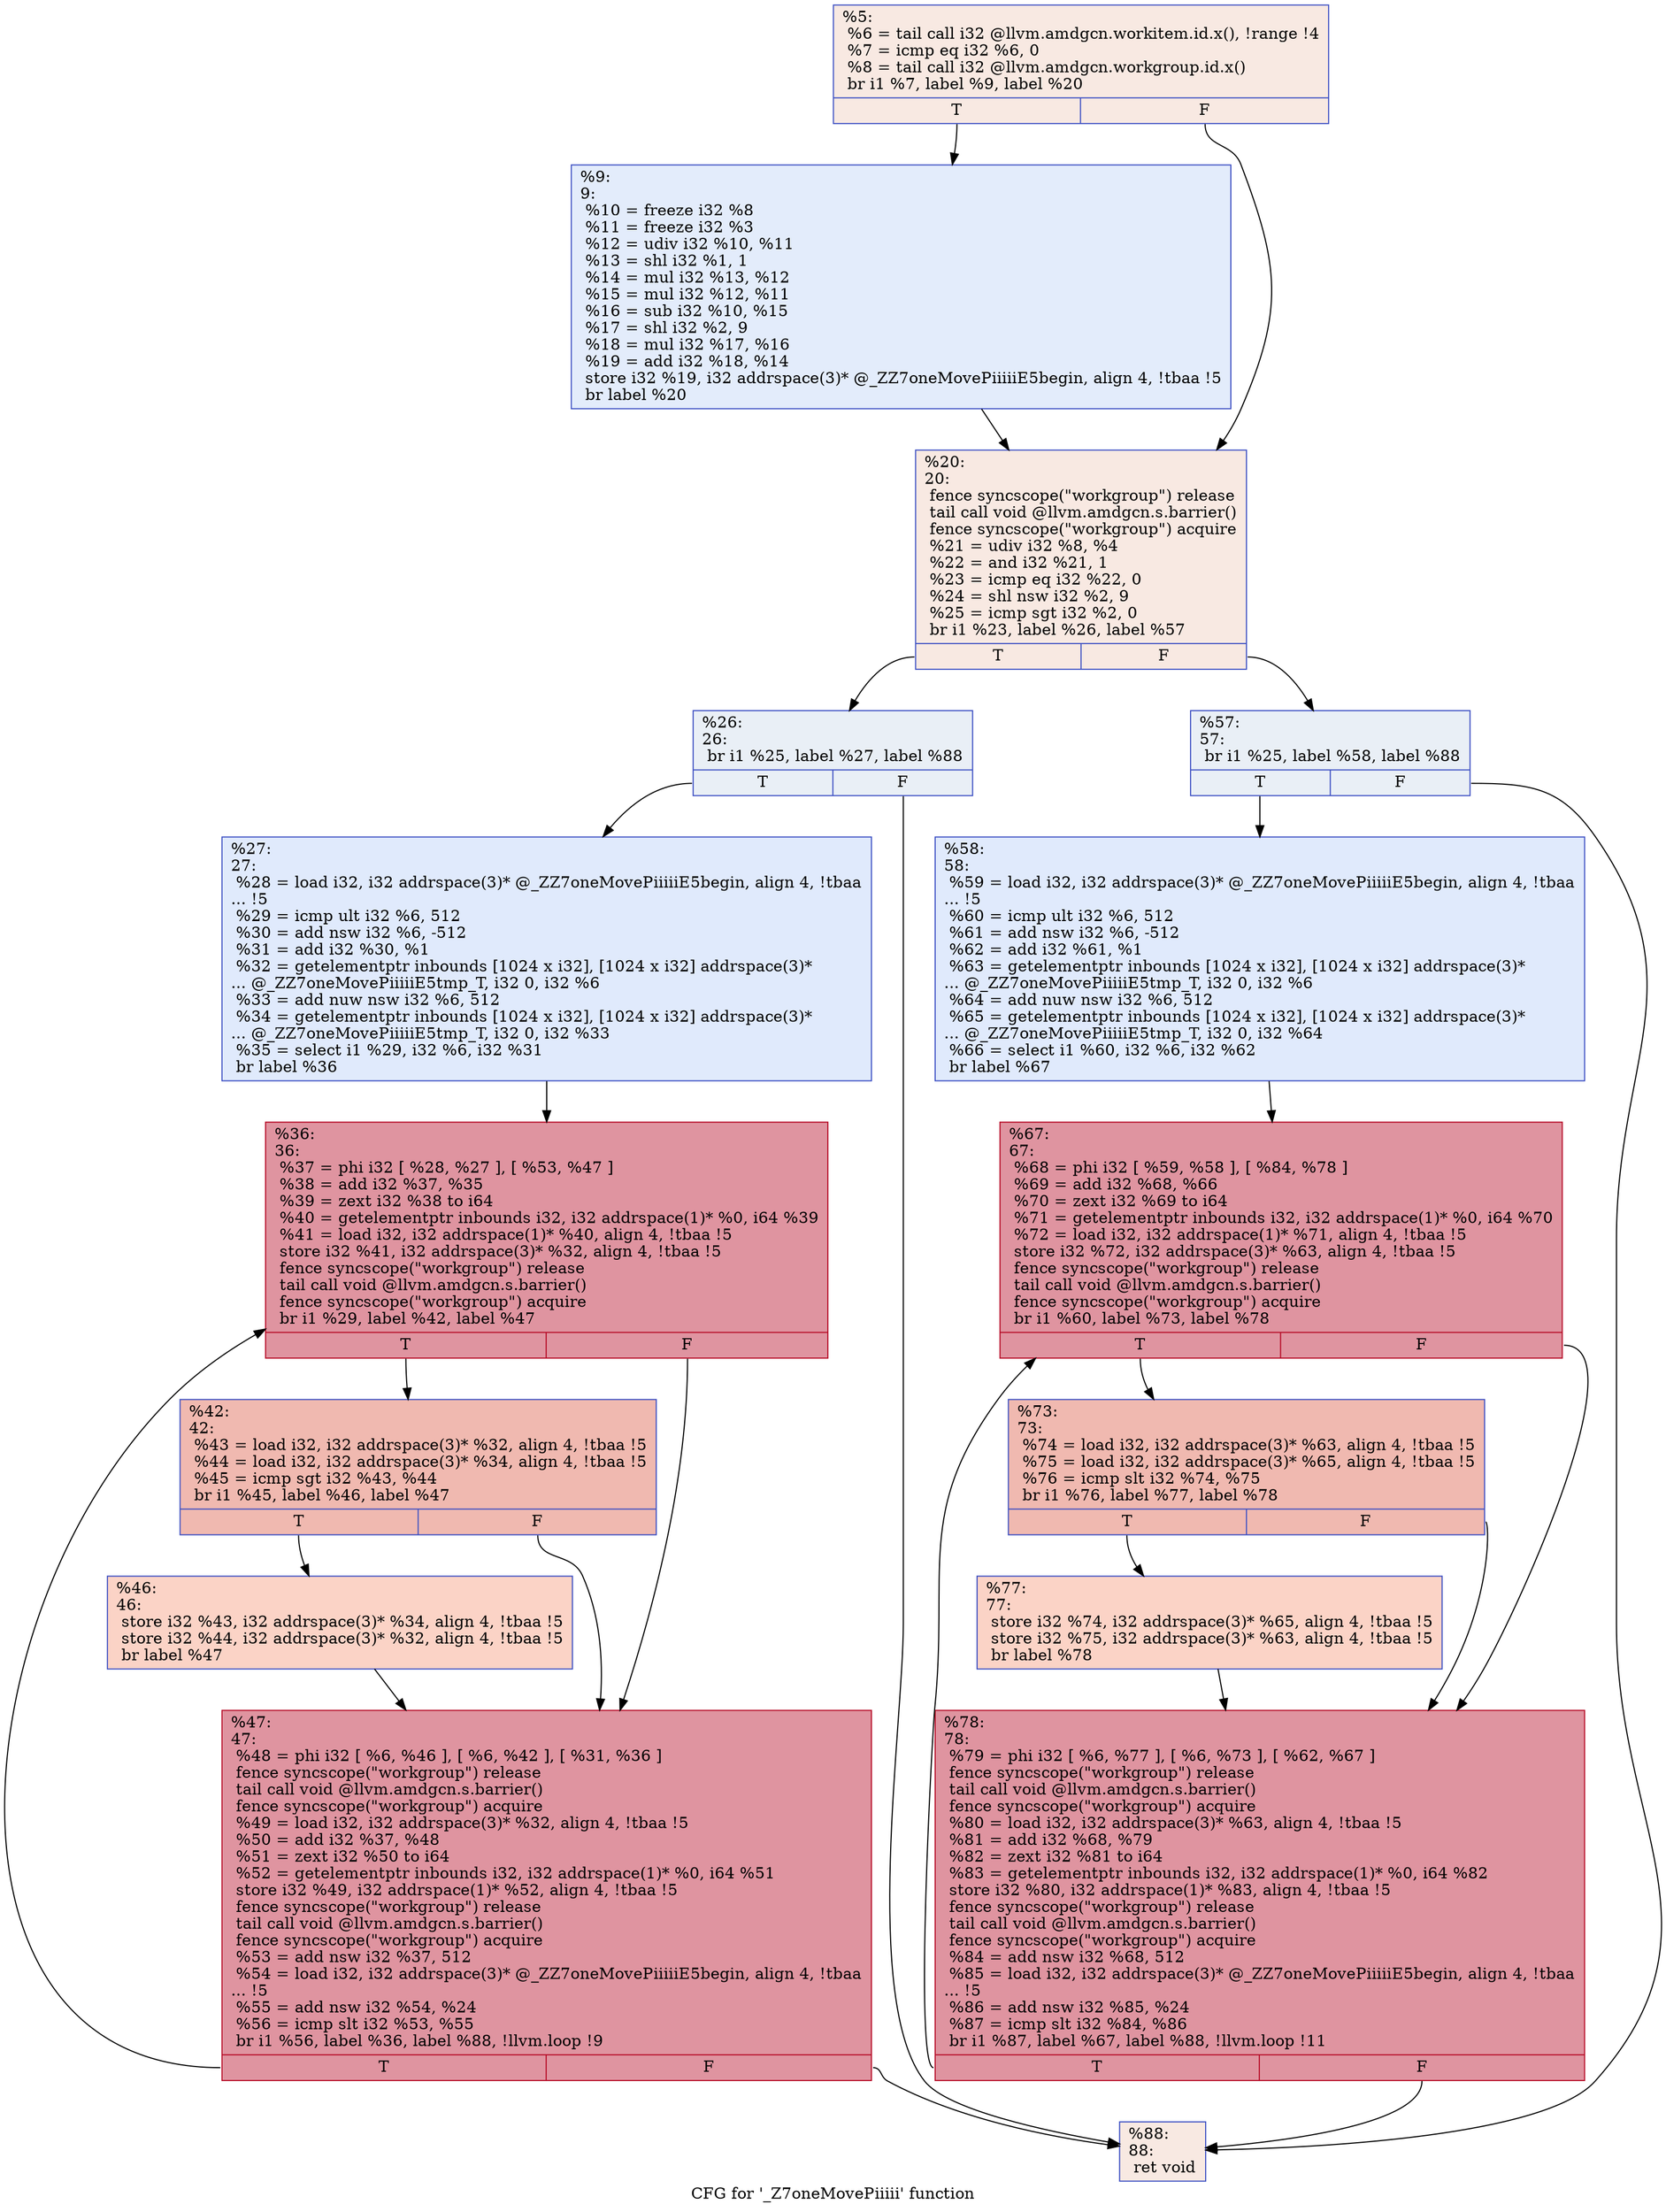 digraph "CFG for '_Z7oneMovePiiiii' function" {
	label="CFG for '_Z7oneMovePiiiii' function";

	Node0x5c3cf10 [shape=record,color="#3d50c3ff", style=filled, fillcolor="#efcebd70",label="{%5:\l  %6 = tail call i32 @llvm.amdgcn.workitem.id.x(), !range !4\l  %7 = icmp eq i32 %6, 0\l  %8 = tail call i32 @llvm.amdgcn.workgroup.id.x()\l  br i1 %7, label %9, label %20\l|{<s0>T|<s1>F}}"];
	Node0x5c3cf10:s0 -> Node0x5c3c640;
	Node0x5c3cf10:s1 -> Node0x5c3e5e0;
	Node0x5c3c640 [shape=record,color="#3d50c3ff", style=filled, fillcolor="#bfd3f670",label="{%9:\l9:                                                \l  %10 = freeze i32 %8\l  %11 = freeze i32 %3\l  %12 = udiv i32 %10, %11\l  %13 = shl i32 %1, 1\l  %14 = mul i32 %13, %12\l  %15 = mul i32 %12, %11\l  %16 = sub i32 %10, %15\l  %17 = shl i32 %2, 9\l  %18 = mul i32 %17, %16\l  %19 = add i32 %18, %14\l  store i32 %19, i32 addrspace(3)* @_ZZ7oneMovePiiiiiE5begin, align 4, !tbaa !5\l  br label %20\l}"];
	Node0x5c3c640 -> Node0x5c3e5e0;
	Node0x5c3e5e0 [shape=record,color="#3d50c3ff", style=filled, fillcolor="#efcebd70",label="{%20:\l20:                                               \l  fence syncscope(\"workgroup\") release\l  tail call void @llvm.amdgcn.s.barrier()\l  fence syncscope(\"workgroup\") acquire\l  %21 = udiv i32 %8, %4\l  %22 = and i32 %21, 1\l  %23 = icmp eq i32 %22, 0\l  %24 = shl nsw i32 %2, 9\l  %25 = icmp sgt i32 %2, 0\l  br i1 %23, label %26, label %57\l|{<s0>T|<s1>F}}"];
	Node0x5c3e5e0:s0 -> Node0x5c3f550;
	Node0x5c3e5e0:s1 -> Node0x5c3f5e0;
	Node0x5c3f550 [shape=record,color="#3d50c3ff", style=filled, fillcolor="#cedaeb70",label="{%26:\l26:                                               \l  br i1 %25, label %27, label %88\l|{<s0>T|<s1>F}}"];
	Node0x5c3f550:s0 -> Node0x5c3f720;
	Node0x5c3f550:s1 -> Node0x5c3f770;
	Node0x5c3f720 [shape=record,color="#3d50c3ff", style=filled, fillcolor="#b9d0f970",label="{%27:\l27:                                               \l  %28 = load i32, i32 addrspace(3)* @_ZZ7oneMovePiiiiiE5begin, align 4, !tbaa\l... !5\l  %29 = icmp ult i32 %6, 512\l  %30 = add nsw i32 %6, -512\l  %31 = add i32 %30, %1\l  %32 = getelementptr inbounds [1024 x i32], [1024 x i32] addrspace(3)*\l... @_ZZ7oneMovePiiiiiE5tmp_T, i32 0, i32 %6\l  %33 = add nuw nsw i32 %6, 512\l  %34 = getelementptr inbounds [1024 x i32], [1024 x i32] addrspace(3)*\l... @_ZZ7oneMovePiiiiiE5tmp_T, i32 0, i32 %33\l  %35 = select i1 %29, i32 %6, i32 %31\l  br label %36\l}"];
	Node0x5c3f720 -> Node0x5c3eb90;
	Node0x5c3eb90 [shape=record,color="#b70d28ff", style=filled, fillcolor="#b70d2870",label="{%36:\l36:                                               \l  %37 = phi i32 [ %28, %27 ], [ %53, %47 ]\l  %38 = add i32 %37, %35\l  %39 = zext i32 %38 to i64\l  %40 = getelementptr inbounds i32, i32 addrspace(1)* %0, i64 %39\l  %41 = load i32, i32 addrspace(1)* %40, align 4, !tbaa !5\l  store i32 %41, i32 addrspace(3)* %32, align 4, !tbaa !5\l  fence syncscope(\"workgroup\") release\l  tail call void @llvm.amdgcn.s.barrier()\l  fence syncscope(\"workgroup\") acquire\l  br i1 %29, label %42, label %47\l|{<s0>T|<s1>F}}"];
	Node0x5c3eb90:s0 -> Node0x5c40ba0;
	Node0x5c3eb90:s1 -> Node0x5c40610;
	Node0x5c40ba0 [shape=record,color="#3d50c3ff", style=filled, fillcolor="#de614d70",label="{%42:\l42:                                               \l  %43 = load i32, i32 addrspace(3)* %32, align 4, !tbaa !5\l  %44 = load i32, i32 addrspace(3)* %34, align 4, !tbaa !5\l  %45 = icmp sgt i32 %43, %44\l  br i1 %45, label %46, label %47\l|{<s0>T|<s1>F}}"];
	Node0x5c40ba0:s0 -> Node0x5c40e10;
	Node0x5c40ba0:s1 -> Node0x5c40610;
	Node0x5c40e10 [shape=record,color="#3d50c3ff", style=filled, fillcolor="#f59c7d70",label="{%46:\l46:                                               \l  store i32 %43, i32 addrspace(3)* %34, align 4, !tbaa !5\l  store i32 %44, i32 addrspace(3)* %32, align 4, !tbaa !5\l  br label %47\l}"];
	Node0x5c40e10 -> Node0x5c40610;
	Node0x5c40610 [shape=record,color="#b70d28ff", style=filled, fillcolor="#b70d2870",label="{%47:\l47:                                               \l  %48 = phi i32 [ %6, %46 ], [ %6, %42 ], [ %31, %36 ]\l  fence syncscope(\"workgroup\") release\l  tail call void @llvm.amdgcn.s.barrier()\l  fence syncscope(\"workgroup\") acquire\l  %49 = load i32, i32 addrspace(3)* %32, align 4, !tbaa !5\l  %50 = add i32 %37, %48\l  %51 = zext i32 %50 to i64\l  %52 = getelementptr inbounds i32, i32 addrspace(1)* %0, i64 %51\l  store i32 %49, i32 addrspace(1)* %52, align 4, !tbaa !5\l  fence syncscope(\"workgroup\") release\l  tail call void @llvm.amdgcn.s.barrier()\l  fence syncscope(\"workgroup\") acquire\l  %53 = add nsw i32 %37, 512\l  %54 = load i32, i32 addrspace(3)* @_ZZ7oneMovePiiiiiE5begin, align 4, !tbaa\l... !5\l  %55 = add nsw i32 %54, %24\l  %56 = icmp slt i32 %53, %55\l  br i1 %56, label %36, label %88, !llvm.loop !9\l|{<s0>T|<s1>F}}"];
	Node0x5c40610:s0 -> Node0x5c3eb90;
	Node0x5c40610:s1 -> Node0x5c3f770;
	Node0x5c3f5e0 [shape=record,color="#3d50c3ff", style=filled, fillcolor="#cedaeb70",label="{%57:\l57:                                               \l  br i1 %25, label %58, label %88\l|{<s0>T|<s1>F}}"];
	Node0x5c3f5e0:s0 -> Node0x5c41a40;
	Node0x5c3f5e0:s1 -> Node0x5c3f770;
	Node0x5c41a40 [shape=record,color="#3d50c3ff", style=filled, fillcolor="#b9d0f970",label="{%58:\l58:                                               \l  %59 = load i32, i32 addrspace(3)* @_ZZ7oneMovePiiiiiE5begin, align 4, !tbaa\l... !5\l  %60 = icmp ult i32 %6, 512\l  %61 = add nsw i32 %6, -512\l  %62 = add i32 %61, %1\l  %63 = getelementptr inbounds [1024 x i32], [1024 x i32] addrspace(3)*\l... @_ZZ7oneMovePiiiiiE5tmp_T, i32 0, i32 %6\l  %64 = add nuw nsw i32 %6, 512\l  %65 = getelementptr inbounds [1024 x i32], [1024 x i32] addrspace(3)*\l... @_ZZ7oneMovePiiiiiE5tmp_T, i32 0, i32 %64\l  %66 = select i1 %60, i32 %6, i32 %62\l  br label %67\l}"];
	Node0x5c41a40 -> Node0x5c40390;
	Node0x5c40390 [shape=record,color="#b70d28ff", style=filled, fillcolor="#b70d2870",label="{%67:\l67:                                               \l  %68 = phi i32 [ %59, %58 ], [ %84, %78 ]\l  %69 = add i32 %68, %66\l  %70 = zext i32 %69 to i64\l  %71 = getelementptr inbounds i32, i32 addrspace(1)* %0, i64 %70\l  %72 = load i32, i32 addrspace(1)* %71, align 4, !tbaa !5\l  store i32 %72, i32 addrspace(3)* %63, align 4, !tbaa !5\l  fence syncscope(\"workgroup\") release\l  tail call void @llvm.amdgcn.s.barrier()\l  fence syncscope(\"workgroup\") acquire\l  br i1 %60, label %73, label %78\l|{<s0>T|<s1>F}}"];
	Node0x5c40390:s0 -> Node0x5c42870;
	Node0x5c40390:s1 -> Node0x5c403e0;
	Node0x5c42870 [shape=record,color="#3d50c3ff", style=filled, fillcolor="#de614d70",label="{%73:\l73:                                               \l  %74 = load i32, i32 addrspace(3)* %63, align 4, !tbaa !5\l  %75 = load i32, i32 addrspace(3)* %65, align 4, !tbaa !5\l  %76 = icmp slt i32 %74, %75\l  br i1 %76, label %77, label %78\l|{<s0>T|<s1>F}}"];
	Node0x5c42870:s0 -> Node0x5c42ae0;
	Node0x5c42870:s1 -> Node0x5c403e0;
	Node0x5c42ae0 [shape=record,color="#3d50c3ff", style=filled, fillcolor="#f59c7d70",label="{%77:\l77:                                               \l  store i32 %74, i32 addrspace(3)* %65, align 4, !tbaa !5\l  store i32 %75, i32 addrspace(3)* %63, align 4, !tbaa !5\l  br label %78\l}"];
	Node0x5c42ae0 -> Node0x5c403e0;
	Node0x5c403e0 [shape=record,color="#b70d28ff", style=filled, fillcolor="#b70d2870",label="{%78:\l78:                                               \l  %79 = phi i32 [ %6, %77 ], [ %6, %73 ], [ %62, %67 ]\l  fence syncscope(\"workgroup\") release\l  tail call void @llvm.amdgcn.s.barrier()\l  fence syncscope(\"workgroup\") acquire\l  %80 = load i32, i32 addrspace(3)* %63, align 4, !tbaa !5\l  %81 = add i32 %68, %79\l  %82 = zext i32 %81 to i64\l  %83 = getelementptr inbounds i32, i32 addrspace(1)* %0, i64 %82\l  store i32 %80, i32 addrspace(1)* %83, align 4, !tbaa !5\l  fence syncscope(\"workgroup\") release\l  tail call void @llvm.amdgcn.s.barrier()\l  fence syncscope(\"workgroup\") acquire\l  %84 = add nsw i32 %68, 512\l  %85 = load i32, i32 addrspace(3)* @_ZZ7oneMovePiiiiiE5begin, align 4, !tbaa\l... !5\l  %86 = add nsw i32 %85, %24\l  %87 = icmp slt i32 %84, %86\l  br i1 %87, label %67, label %88, !llvm.loop !11\l|{<s0>T|<s1>F}}"];
	Node0x5c403e0:s0 -> Node0x5c40390;
	Node0x5c403e0:s1 -> Node0x5c3f770;
	Node0x5c3f770 [shape=record,color="#3d50c3ff", style=filled, fillcolor="#efcebd70",label="{%88:\l88:                                               \l  ret void\l}"];
}
